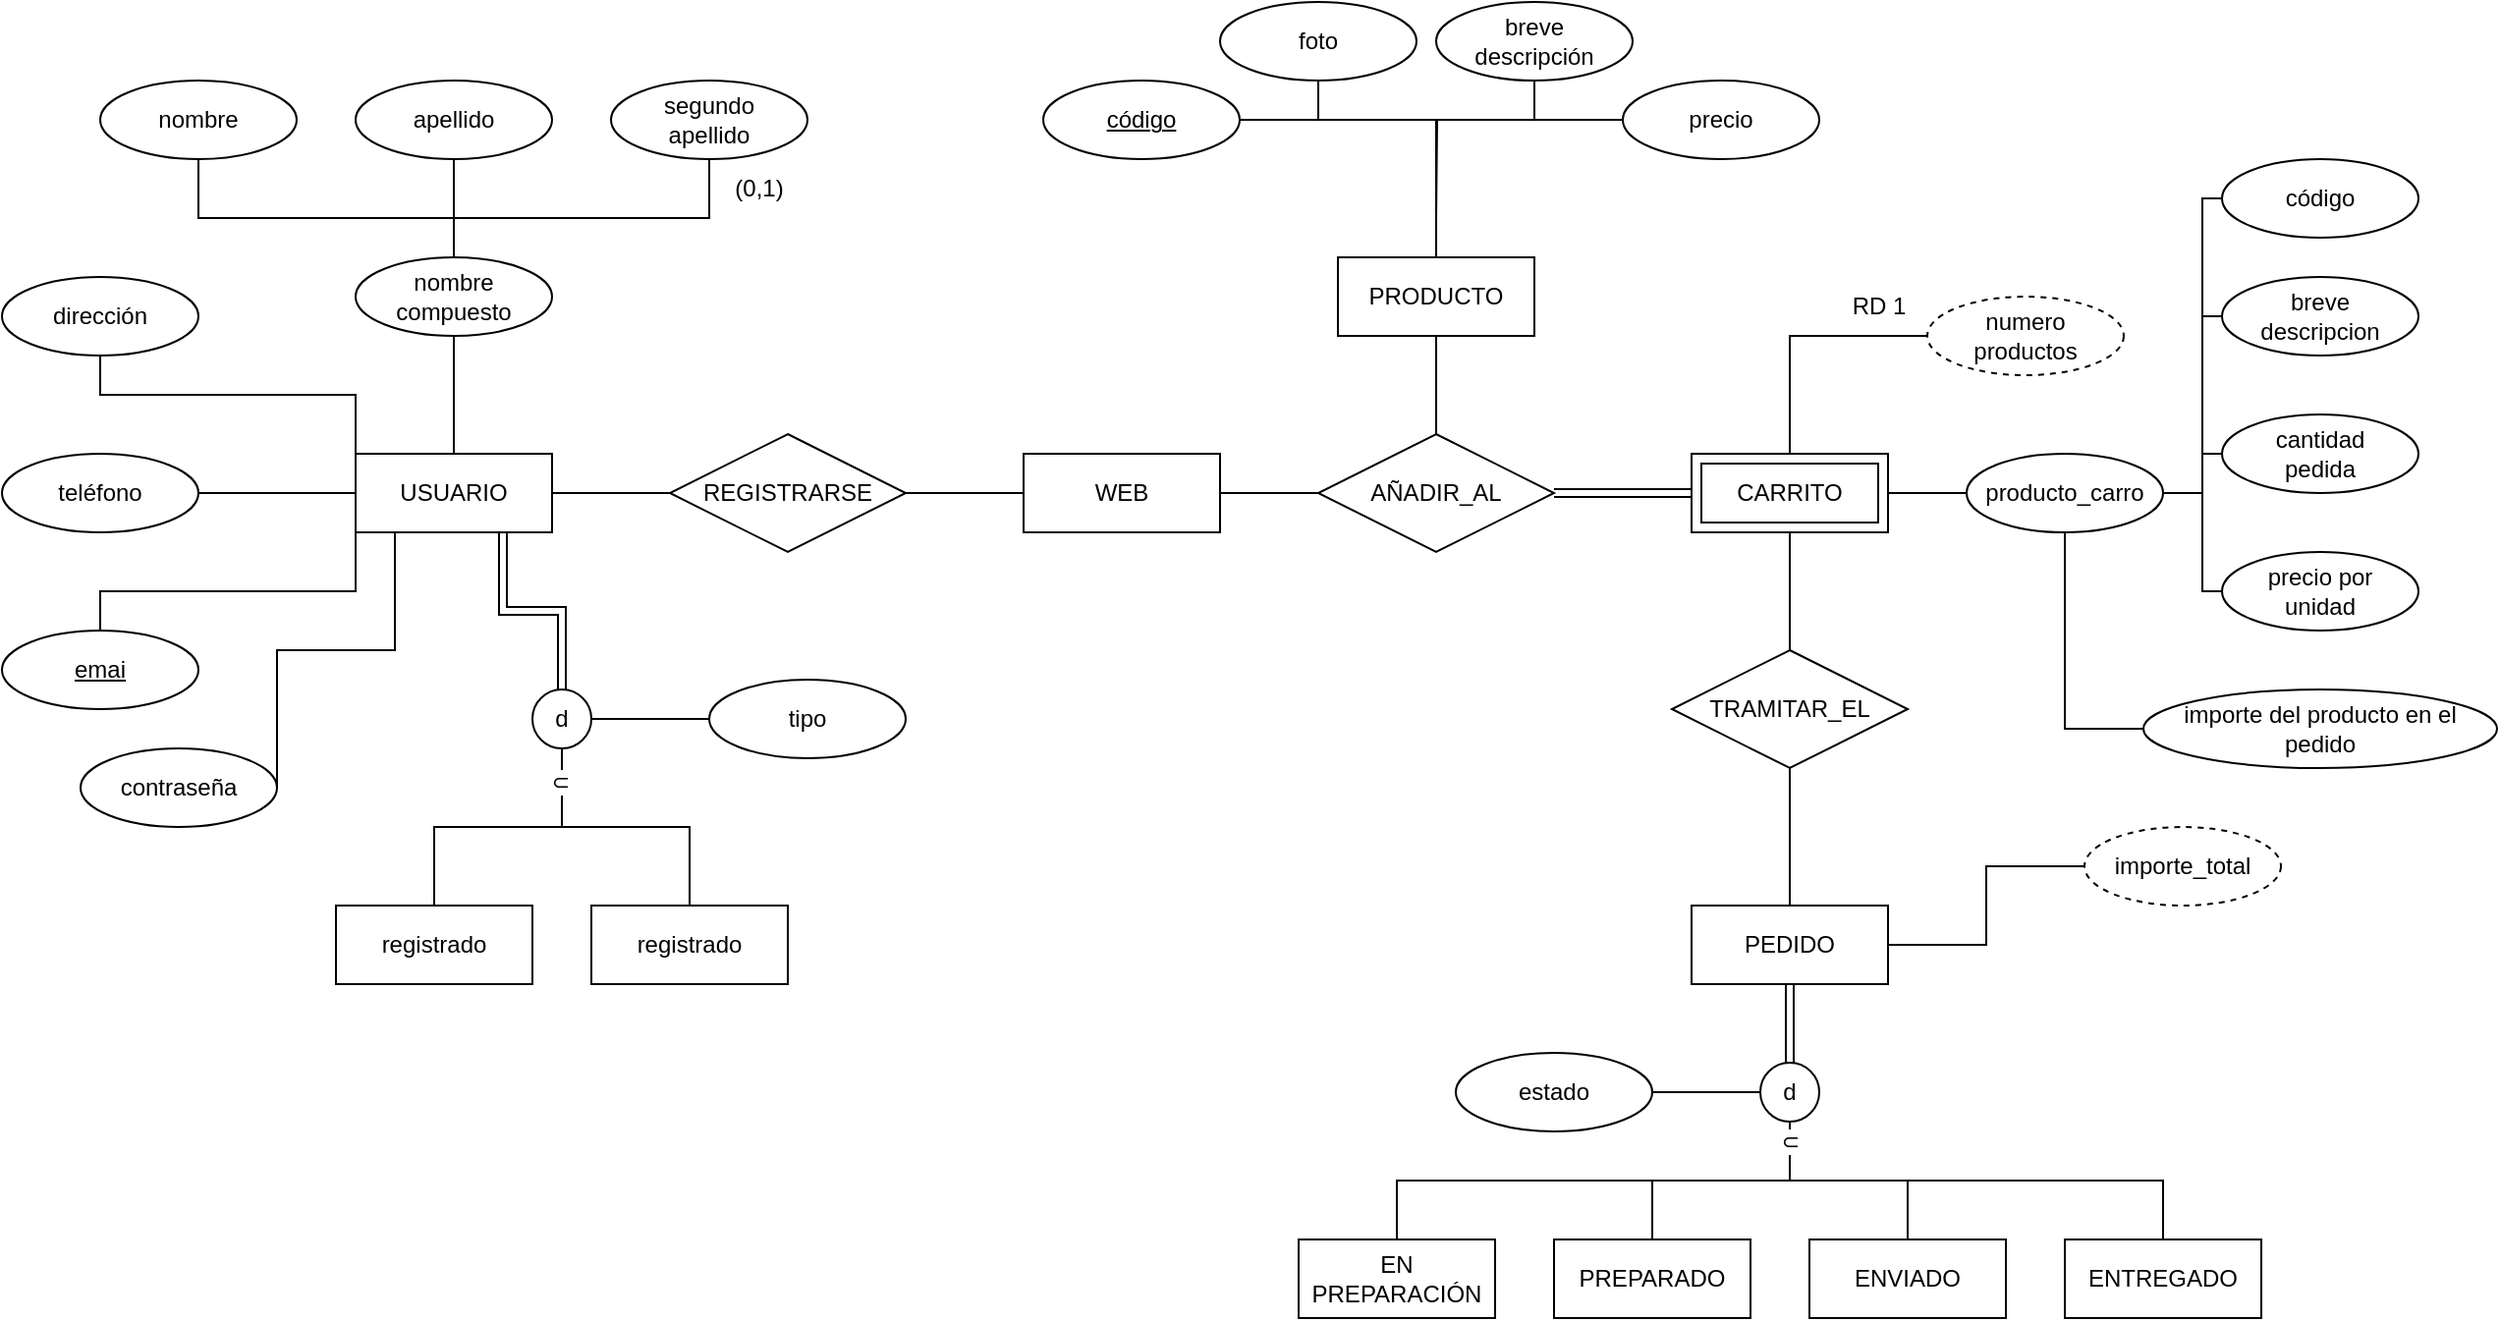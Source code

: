 <mxfile version="20.8.20" type="github">
  <diagram name="Página-1" id="H3J9FWXN0q95DTH0rRs8">
    <mxGraphModel dx="1750" dy="1032" grid="1" gridSize="10" guides="1" tooltips="1" connect="1" arrows="1" fold="1" page="1" pageScale="1" pageWidth="1654" pageHeight="1169" background="none" math="0" shadow="0">
      <root>
        <mxCell id="0" />
        <mxCell id="1" parent="0" />
        <mxCell id="3mSW8cx6iBZY5WVpWIEB-1" value="PEDIDO" style="whiteSpace=wrap;html=1;align=center;" vertex="1" parent="1">
          <mxGeometry x="1090" y="530" width="100" height="40" as="geometry" />
        </mxCell>
        <mxCell id="3mSW8cx6iBZY5WVpWIEB-14" style="edgeStyle=orthogonalEdgeStyle;rounded=0;orthogonalLoop=1;jettySize=auto;html=1;exitX=0.5;exitY=0;exitDx=0;exitDy=0;entryX=0.5;entryY=1;entryDx=0;entryDy=0;endArrow=none;endFill=0;" edge="1" parent="1" source="3mSW8cx6iBZY5WVpWIEB-4" target="3mSW8cx6iBZY5WVpWIEB-8">
          <mxGeometry relative="1" as="geometry" />
        </mxCell>
        <mxCell id="3mSW8cx6iBZY5WVpWIEB-4" value="EN PREPARACIÓN" style="whiteSpace=wrap;html=1;align=center;" vertex="1" parent="1">
          <mxGeometry x="890" y="700" width="100" height="40" as="geometry" />
        </mxCell>
        <mxCell id="3mSW8cx6iBZY5WVpWIEB-13" style="edgeStyle=orthogonalEdgeStyle;rounded=0;orthogonalLoop=1;jettySize=auto;html=1;exitX=0.5;exitY=0;exitDx=0;exitDy=0;entryX=0.5;entryY=1;entryDx=0;entryDy=0;endArrow=none;endFill=0;" edge="1" parent="1" source="3mSW8cx6iBZY5WVpWIEB-5" target="3mSW8cx6iBZY5WVpWIEB-8">
          <mxGeometry relative="1" as="geometry" />
        </mxCell>
        <mxCell id="3mSW8cx6iBZY5WVpWIEB-5" value="PREPARADO" style="whiteSpace=wrap;html=1;align=center;" vertex="1" parent="1">
          <mxGeometry x="1020" y="700" width="100" height="40" as="geometry" />
        </mxCell>
        <mxCell id="3mSW8cx6iBZY5WVpWIEB-12" style="edgeStyle=orthogonalEdgeStyle;rounded=0;orthogonalLoop=1;jettySize=auto;html=1;exitX=0.5;exitY=0;exitDx=0;exitDy=0;entryX=0.5;entryY=1;entryDx=0;entryDy=0;endArrow=none;endFill=0;" edge="1" parent="1" source="3mSW8cx6iBZY5WVpWIEB-6" target="3mSW8cx6iBZY5WVpWIEB-8">
          <mxGeometry relative="1" as="geometry" />
        </mxCell>
        <mxCell id="3mSW8cx6iBZY5WVpWIEB-6" value="ENVIADO" style="whiteSpace=wrap;html=1;align=center;" vertex="1" parent="1">
          <mxGeometry x="1150" y="700" width="100" height="40" as="geometry" />
        </mxCell>
        <mxCell id="3mSW8cx6iBZY5WVpWIEB-7" value="ENTREGADO" style="whiteSpace=wrap;html=1;align=center;" vertex="1" parent="1">
          <mxGeometry x="1280" y="700" width="100" height="40" as="geometry" />
        </mxCell>
        <mxCell id="3mSW8cx6iBZY5WVpWIEB-9" value="" style="edgeStyle=orthogonalEdgeStyle;rounded=0;orthogonalLoop=1;jettySize=auto;html=1;endArrow=none;endFill=0;shape=link;" edge="1" parent="1" source="3mSW8cx6iBZY5WVpWIEB-8" target="3mSW8cx6iBZY5WVpWIEB-1">
          <mxGeometry relative="1" as="geometry" />
        </mxCell>
        <mxCell id="3mSW8cx6iBZY5WVpWIEB-8" value="d" style="ellipse;whiteSpace=wrap;html=1;aspect=fixed;" vertex="1" parent="1">
          <mxGeometry x="1125" y="610" width="30" height="30" as="geometry" />
        </mxCell>
        <mxCell id="3mSW8cx6iBZY5WVpWIEB-11" value="⊂" style="edgeStyle=orthogonalEdgeStyle;rounded=0;orthogonalLoop=1;jettySize=auto;html=1;exitX=0.5;exitY=1;exitDx=0;exitDy=0;endArrow=none;endFill=0;entryX=0.5;entryY=0;entryDx=0;entryDy=0;entryPerimeter=0;" edge="1" parent="1" source="3mSW8cx6iBZY5WVpWIEB-8" target="3mSW8cx6iBZY5WVpWIEB-7">
          <mxGeometry x="-0.92" relative="1" as="geometry">
            <Array as="points">
              <mxPoint x="1140" y="670" />
              <mxPoint x="1330" y="670" />
            </Array>
            <mxPoint as="offset" />
          </mxGeometry>
        </mxCell>
        <mxCell id="3mSW8cx6iBZY5WVpWIEB-16" value="" style="edgeStyle=orthogonalEdgeStyle;rounded=0;orthogonalLoop=1;jettySize=auto;html=1;endArrow=none;endFill=0;" edge="1" parent="1" source="3mSW8cx6iBZY5WVpWIEB-15" target="3mSW8cx6iBZY5WVpWIEB-8">
          <mxGeometry relative="1" as="geometry" />
        </mxCell>
        <mxCell id="3mSW8cx6iBZY5WVpWIEB-15" value="estado" style="ellipse;whiteSpace=wrap;html=1;align=center;" vertex="1" parent="1">
          <mxGeometry x="970" y="605" width="100" height="40" as="geometry" />
        </mxCell>
        <mxCell id="3mSW8cx6iBZY5WVpWIEB-21" value="" style="edgeStyle=orthogonalEdgeStyle;rounded=0;orthogonalLoop=1;jettySize=auto;html=1;endArrow=none;endFill=0;" edge="1" parent="1" source="3mSW8cx6iBZY5WVpWIEB-17" target="3mSW8cx6iBZY5WVpWIEB-19">
          <mxGeometry relative="1" as="geometry" />
        </mxCell>
        <mxCell id="3mSW8cx6iBZY5WVpWIEB-89" style="edgeStyle=orthogonalEdgeStyle;rounded=0;orthogonalLoop=1;jettySize=auto;html=1;exitX=0.75;exitY=1;exitDx=0;exitDy=0;entryX=0.5;entryY=0;entryDx=0;entryDy=0;endArrow=none;endFill=0;shape=link;" edge="1" parent="1" source="3mSW8cx6iBZY5WVpWIEB-17" target="3mSW8cx6iBZY5WVpWIEB-88">
          <mxGeometry relative="1" as="geometry" />
        </mxCell>
        <mxCell id="3mSW8cx6iBZY5WVpWIEB-17" value="USUARIO" style="whiteSpace=wrap;html=1;align=center;" vertex="1" parent="1">
          <mxGeometry x="410" y="300" width="100" height="40" as="geometry" />
        </mxCell>
        <mxCell id="3mSW8cx6iBZY5WVpWIEB-18" value="WEB" style="whiteSpace=wrap;html=1;align=center;" vertex="1" parent="1">
          <mxGeometry x="750" y="300" width="100" height="40" as="geometry" />
        </mxCell>
        <mxCell id="3mSW8cx6iBZY5WVpWIEB-22" value="" style="edgeStyle=orthogonalEdgeStyle;rounded=0;orthogonalLoop=1;jettySize=auto;html=1;endArrow=none;endFill=0;" edge="1" parent="1" source="3mSW8cx6iBZY5WVpWIEB-19" target="3mSW8cx6iBZY5WVpWIEB-18">
          <mxGeometry relative="1" as="geometry" />
        </mxCell>
        <mxCell id="3mSW8cx6iBZY5WVpWIEB-19" value="REGISTRARSE" style="shape=rhombus;perimeter=rhombusPerimeter;whiteSpace=wrap;html=1;align=center;" vertex="1" parent="1">
          <mxGeometry x="570" y="290" width="120" height="60" as="geometry" />
        </mxCell>
        <mxCell id="3mSW8cx6iBZY5WVpWIEB-29" value="" style="edgeStyle=orthogonalEdgeStyle;rounded=0;orthogonalLoop=1;jettySize=auto;html=1;endArrow=none;endFill=0;" edge="1" parent="1" source="3mSW8cx6iBZY5WVpWIEB-23" target="3mSW8cx6iBZY5WVpWIEB-27">
          <mxGeometry relative="1" as="geometry" />
        </mxCell>
        <mxCell id="3mSW8cx6iBZY5WVpWIEB-69" value="" style="edgeStyle=orthogonalEdgeStyle;rounded=0;orthogonalLoop=1;jettySize=auto;html=1;endArrow=none;endFill=0;" edge="1" parent="1" source="3mSW8cx6iBZY5WVpWIEB-23" target="3mSW8cx6iBZY5WVpWIEB-68">
          <mxGeometry relative="1" as="geometry" />
        </mxCell>
        <mxCell id="3mSW8cx6iBZY5WVpWIEB-23" value="CARRITO" style="shape=ext;margin=3;double=1;whiteSpace=wrap;html=1;align=center;" vertex="1" parent="1">
          <mxGeometry x="1090" y="300" width="100" height="40" as="geometry" />
        </mxCell>
        <mxCell id="3mSW8cx6iBZY5WVpWIEB-25" value="" style="edgeStyle=orthogonalEdgeStyle;rounded=0;orthogonalLoop=1;jettySize=auto;html=1;endArrow=none;endFill=0;" edge="1" parent="1" source="3mSW8cx6iBZY5WVpWIEB-24" target="3mSW8cx6iBZY5WVpWIEB-18">
          <mxGeometry relative="1" as="geometry" />
        </mxCell>
        <mxCell id="3mSW8cx6iBZY5WVpWIEB-26" value="" style="edgeStyle=orthogonalEdgeStyle;rounded=0;orthogonalLoop=1;jettySize=auto;html=1;endArrow=none;endFill=0;shape=link;" edge="1" parent="1" source="3mSW8cx6iBZY5WVpWIEB-24" target="3mSW8cx6iBZY5WVpWIEB-23">
          <mxGeometry relative="1" as="geometry" />
        </mxCell>
        <mxCell id="3mSW8cx6iBZY5WVpWIEB-24" value="AÑADIR_AL" style="shape=rhombus;perimeter=rhombusPerimeter;whiteSpace=wrap;html=1;align=center;" vertex="1" parent="1">
          <mxGeometry x="900" y="290" width="120" height="60" as="geometry" />
        </mxCell>
        <mxCell id="3mSW8cx6iBZY5WVpWIEB-28" value="" style="edgeStyle=orthogonalEdgeStyle;rounded=0;orthogonalLoop=1;jettySize=auto;html=1;endArrow=none;endFill=0;" edge="1" parent="1" source="3mSW8cx6iBZY5WVpWIEB-27" target="3mSW8cx6iBZY5WVpWIEB-1">
          <mxGeometry relative="1" as="geometry" />
        </mxCell>
        <mxCell id="3mSW8cx6iBZY5WVpWIEB-27" value="TRAMITAR_EL" style="shape=rhombus;perimeter=rhombusPerimeter;whiteSpace=wrap;html=1;align=center;" vertex="1" parent="1">
          <mxGeometry x="1080" y="400" width="120" height="60" as="geometry" />
        </mxCell>
        <mxCell id="3mSW8cx6iBZY5WVpWIEB-32" value="" style="edgeStyle=orthogonalEdgeStyle;rounded=0;orthogonalLoop=1;jettySize=auto;html=1;endArrow=none;endFill=0;" edge="1" parent="1" source="3mSW8cx6iBZY5WVpWIEB-31" target="3mSW8cx6iBZY5WVpWIEB-24">
          <mxGeometry relative="1" as="geometry" />
        </mxCell>
        <mxCell id="3mSW8cx6iBZY5WVpWIEB-31" value="PRODUCTO" style="whiteSpace=wrap;html=1;align=center;" vertex="1" parent="1">
          <mxGeometry x="910" y="200" width="100" height="40" as="geometry" />
        </mxCell>
        <mxCell id="3mSW8cx6iBZY5WVpWIEB-37" style="edgeStyle=orthogonalEdgeStyle;rounded=0;orthogonalLoop=1;jettySize=auto;html=1;entryX=0.5;entryY=0;entryDx=0;entryDy=0;endArrow=none;endFill=0;" edge="1" parent="1" source="3mSW8cx6iBZY5WVpWIEB-33" target="3mSW8cx6iBZY5WVpWIEB-31">
          <mxGeometry relative="1" as="geometry" />
        </mxCell>
        <mxCell id="3mSW8cx6iBZY5WVpWIEB-33" value="&lt;u&gt;código&lt;/u&gt;" style="ellipse;whiteSpace=wrap;html=1;align=center;" vertex="1" parent="1">
          <mxGeometry x="760" y="110" width="100" height="40" as="geometry" />
        </mxCell>
        <mxCell id="3mSW8cx6iBZY5WVpWIEB-38" style="edgeStyle=orthogonalEdgeStyle;rounded=0;orthogonalLoop=1;jettySize=auto;html=1;endArrow=none;endFill=0;" edge="1" parent="1" source="3mSW8cx6iBZY5WVpWIEB-34" target="3mSW8cx6iBZY5WVpWIEB-31">
          <mxGeometry relative="1" as="geometry">
            <Array as="points">
              <mxPoint x="900" y="130" />
              <mxPoint x="960" y="130" />
            </Array>
          </mxGeometry>
        </mxCell>
        <mxCell id="3mSW8cx6iBZY5WVpWIEB-34" value="foto" style="ellipse;whiteSpace=wrap;html=1;align=center;" vertex="1" parent="1">
          <mxGeometry x="850" y="70" width="100" height="40" as="geometry" />
        </mxCell>
        <mxCell id="3mSW8cx6iBZY5WVpWIEB-40" style="edgeStyle=orthogonalEdgeStyle;rounded=0;orthogonalLoop=1;jettySize=auto;html=1;endArrow=none;endFill=0;" edge="1" parent="1" source="3mSW8cx6iBZY5WVpWIEB-35">
          <mxGeometry relative="1" as="geometry">
            <mxPoint x="960" y="180" as="targetPoint" />
            <Array as="points">
              <mxPoint x="1010" y="130" />
              <mxPoint x="960" y="130" />
            </Array>
          </mxGeometry>
        </mxCell>
        <mxCell id="3mSW8cx6iBZY5WVpWIEB-35" value="breve&lt;br&gt;descripción" style="ellipse;whiteSpace=wrap;html=1;align=center;" vertex="1" parent="1">
          <mxGeometry x="960" y="70" width="100" height="40" as="geometry" />
        </mxCell>
        <mxCell id="3mSW8cx6iBZY5WVpWIEB-41" style="edgeStyle=orthogonalEdgeStyle;rounded=0;orthogonalLoop=1;jettySize=auto;html=1;endArrow=none;endFill=0;" edge="1" parent="1" source="3mSW8cx6iBZY5WVpWIEB-36">
          <mxGeometry relative="1" as="geometry">
            <mxPoint x="960" y="180" as="targetPoint" />
          </mxGeometry>
        </mxCell>
        <mxCell id="3mSW8cx6iBZY5WVpWIEB-36" value="precio" style="ellipse;whiteSpace=wrap;html=1;align=center;" vertex="1" parent="1">
          <mxGeometry x="1055" y="110" width="100" height="40" as="geometry" />
        </mxCell>
        <mxCell id="3mSW8cx6iBZY5WVpWIEB-48" style="edgeStyle=orthogonalEdgeStyle;rounded=0;orthogonalLoop=1;jettySize=auto;html=1;entryX=0;entryY=0;entryDx=0;entryDy=0;endArrow=none;endFill=0;" edge="1" parent="1" source="3mSW8cx6iBZY5WVpWIEB-42" target="3mSW8cx6iBZY5WVpWIEB-17">
          <mxGeometry relative="1" as="geometry">
            <Array as="points">
              <mxPoint x="280" y="270" />
              <mxPoint x="410" y="270" />
            </Array>
          </mxGeometry>
        </mxCell>
        <mxCell id="3mSW8cx6iBZY5WVpWIEB-42" value="dirección" style="ellipse;whiteSpace=wrap;html=1;align=center;" vertex="1" parent="1">
          <mxGeometry x="230" y="210" width="100" height="40" as="geometry" />
        </mxCell>
        <mxCell id="3mSW8cx6iBZY5WVpWIEB-49" value="" style="edgeStyle=orthogonalEdgeStyle;rounded=0;orthogonalLoop=1;jettySize=auto;html=1;endArrow=none;endFill=0;" edge="1" parent="1" source="3mSW8cx6iBZY5WVpWIEB-43" target="3mSW8cx6iBZY5WVpWIEB-17">
          <mxGeometry relative="1" as="geometry" />
        </mxCell>
        <mxCell id="3mSW8cx6iBZY5WVpWIEB-43" value="teléfono" style="ellipse;whiteSpace=wrap;html=1;align=center;" vertex="1" parent="1">
          <mxGeometry x="230" y="300" width="100" height="40" as="geometry" />
        </mxCell>
        <mxCell id="3mSW8cx6iBZY5WVpWIEB-50" style="edgeStyle=orthogonalEdgeStyle;rounded=0;orthogonalLoop=1;jettySize=auto;html=1;entryX=0;entryY=1;entryDx=0;entryDy=0;endArrow=none;endFill=0;" edge="1" parent="1" source="3mSW8cx6iBZY5WVpWIEB-44" target="3mSW8cx6iBZY5WVpWIEB-17">
          <mxGeometry relative="1" as="geometry">
            <Array as="points">
              <mxPoint x="280" y="370" />
              <mxPoint x="410" y="370" />
            </Array>
          </mxGeometry>
        </mxCell>
        <mxCell id="3mSW8cx6iBZY5WVpWIEB-44" value="&lt;u&gt;emai&lt;/u&gt;" style="ellipse;whiteSpace=wrap;html=1;align=center;" vertex="1" parent="1">
          <mxGeometry x="230" y="390" width="100" height="40" as="geometry" />
        </mxCell>
        <mxCell id="3mSW8cx6iBZY5WVpWIEB-51" value="" style="edgeStyle=orthogonalEdgeStyle;rounded=0;orthogonalLoop=1;jettySize=auto;html=1;endArrow=none;endFill=0;" edge="1" parent="1" source="3mSW8cx6iBZY5WVpWIEB-45" target="3mSW8cx6iBZY5WVpWIEB-17">
          <mxGeometry relative="1" as="geometry">
            <Array as="points">
              <mxPoint x="370" y="400" />
              <mxPoint x="430" y="400" />
            </Array>
          </mxGeometry>
        </mxCell>
        <mxCell id="3mSW8cx6iBZY5WVpWIEB-45" value="contraseña" style="ellipse;whiteSpace=wrap;html=1;align=center;" vertex="1" parent="1">
          <mxGeometry x="270" y="450" width="100" height="40" as="geometry" />
        </mxCell>
        <mxCell id="3mSW8cx6iBZY5WVpWIEB-47" value="" style="edgeStyle=orthogonalEdgeStyle;rounded=0;orthogonalLoop=1;jettySize=auto;html=1;endArrow=none;endFill=0;" edge="1" parent="1" source="3mSW8cx6iBZY5WVpWIEB-46" target="3mSW8cx6iBZY5WVpWIEB-17">
          <mxGeometry relative="1" as="geometry" />
        </mxCell>
        <mxCell id="3mSW8cx6iBZY5WVpWIEB-46" value="nombre&lt;br&gt;compuesto" style="ellipse;whiteSpace=wrap;html=1;align=center;" vertex="1" parent="1">
          <mxGeometry x="410" y="200" width="100" height="40" as="geometry" />
        </mxCell>
        <mxCell id="3mSW8cx6iBZY5WVpWIEB-55" style="edgeStyle=orthogonalEdgeStyle;rounded=0;orthogonalLoop=1;jettySize=auto;html=1;entryX=0.5;entryY=0;entryDx=0;entryDy=0;endArrow=none;endFill=0;" edge="1" parent="1" source="3mSW8cx6iBZY5WVpWIEB-52" target="3mSW8cx6iBZY5WVpWIEB-46">
          <mxGeometry relative="1" as="geometry">
            <Array as="points">
              <mxPoint x="330" y="180" />
              <mxPoint x="460" y="180" />
            </Array>
          </mxGeometry>
        </mxCell>
        <mxCell id="3mSW8cx6iBZY5WVpWIEB-52" value="nombre" style="ellipse;whiteSpace=wrap;html=1;align=center;" vertex="1" parent="1">
          <mxGeometry x="280" y="110" width="100" height="40" as="geometry" />
        </mxCell>
        <mxCell id="3mSW8cx6iBZY5WVpWIEB-57" value="" style="edgeStyle=orthogonalEdgeStyle;rounded=0;orthogonalLoop=1;jettySize=auto;html=1;endArrow=none;endFill=0;" edge="1" parent="1" source="3mSW8cx6iBZY5WVpWIEB-53" target="3mSW8cx6iBZY5WVpWIEB-46">
          <mxGeometry relative="1" as="geometry" />
        </mxCell>
        <mxCell id="3mSW8cx6iBZY5WVpWIEB-53" value="apellido" style="ellipse;whiteSpace=wrap;html=1;align=center;" vertex="1" parent="1">
          <mxGeometry x="410" y="110" width="100" height="40" as="geometry" />
        </mxCell>
        <mxCell id="3mSW8cx6iBZY5WVpWIEB-56" style="edgeStyle=orthogonalEdgeStyle;rounded=0;orthogonalLoop=1;jettySize=auto;html=1;entryX=0.5;entryY=0;entryDx=0;entryDy=0;endArrow=none;endFill=0;" edge="1" parent="1" source="3mSW8cx6iBZY5WVpWIEB-54" target="3mSW8cx6iBZY5WVpWIEB-46">
          <mxGeometry relative="1" as="geometry">
            <Array as="points">
              <mxPoint x="590" y="180" />
              <mxPoint x="460" y="180" />
            </Array>
          </mxGeometry>
        </mxCell>
        <mxCell id="3mSW8cx6iBZY5WVpWIEB-54" value="segundo&lt;br&gt;apellido" style="ellipse;whiteSpace=wrap;html=1;align=center;" vertex="1" parent="1">
          <mxGeometry x="540" y="110" width="100" height="40" as="geometry" />
        </mxCell>
        <mxCell id="3mSW8cx6iBZY5WVpWIEB-58" value="(0,1)" style="text;html=1;align=center;verticalAlign=middle;resizable=0;points=[];autosize=1;strokeColor=none;fillColor=none;" vertex="1" parent="1">
          <mxGeometry x="590" y="150" width="50" height="30" as="geometry" />
        </mxCell>
        <mxCell id="3mSW8cx6iBZY5WVpWIEB-63" style="edgeStyle=orthogonalEdgeStyle;rounded=0;orthogonalLoop=1;jettySize=auto;html=1;entryX=0.5;entryY=0;entryDx=0;entryDy=0;endArrow=none;endFill=0;" edge="1" parent="1" source="3mSW8cx6iBZY5WVpWIEB-62" target="3mSW8cx6iBZY5WVpWIEB-23">
          <mxGeometry relative="1" as="geometry" />
        </mxCell>
        <mxCell id="3mSW8cx6iBZY5WVpWIEB-62" value="numero&lt;br&gt;productos" style="ellipse;whiteSpace=wrap;html=1;align=center;dashed=1;" vertex="1" parent="1">
          <mxGeometry x="1210" y="220" width="100" height="40" as="geometry" />
        </mxCell>
        <mxCell id="3mSW8cx6iBZY5WVpWIEB-64" value="RD 1" style="text;html=1;align=center;verticalAlign=middle;resizable=0;points=[];autosize=1;strokeColor=none;fillColor=none;" vertex="1" parent="1">
          <mxGeometry x="1160" y="210" width="50" height="30" as="geometry" />
        </mxCell>
        <mxCell id="3mSW8cx6iBZY5WVpWIEB-66" value="" style="edgeStyle=orthogonalEdgeStyle;rounded=0;orthogonalLoop=1;jettySize=auto;html=1;endArrow=none;endFill=0;" edge="1" parent="1" source="3mSW8cx6iBZY5WVpWIEB-65" target="3mSW8cx6iBZY5WVpWIEB-1">
          <mxGeometry relative="1" as="geometry" />
        </mxCell>
        <mxCell id="3mSW8cx6iBZY5WVpWIEB-65" value="importe_total" style="ellipse;whiteSpace=wrap;html=1;align=center;dashed=1;" vertex="1" parent="1">
          <mxGeometry x="1290" y="490" width="100" height="40" as="geometry" />
        </mxCell>
        <mxCell id="3mSW8cx6iBZY5WVpWIEB-77" style="edgeStyle=orthogonalEdgeStyle;rounded=0;orthogonalLoop=1;jettySize=auto;html=1;entryX=0;entryY=0.5;entryDx=0;entryDy=0;endArrow=none;endFill=0;" edge="1" parent="1" source="3mSW8cx6iBZY5WVpWIEB-68" target="3mSW8cx6iBZY5WVpWIEB-75">
          <mxGeometry relative="1" as="geometry" />
        </mxCell>
        <mxCell id="3mSW8cx6iBZY5WVpWIEB-78" style="edgeStyle=orthogonalEdgeStyle;rounded=0;orthogonalLoop=1;jettySize=auto;html=1;entryX=0;entryY=0.5;entryDx=0;entryDy=0;endArrow=none;endFill=0;" edge="1" parent="1" source="3mSW8cx6iBZY5WVpWIEB-68" target="3mSW8cx6iBZY5WVpWIEB-74">
          <mxGeometry relative="1" as="geometry">
            <Array as="points">
              <mxPoint x="1350" y="320" />
              <mxPoint x="1350" y="370" />
            </Array>
          </mxGeometry>
        </mxCell>
        <mxCell id="3mSW8cx6iBZY5WVpWIEB-79" style="edgeStyle=orthogonalEdgeStyle;rounded=0;orthogonalLoop=1;jettySize=auto;html=1;entryX=0;entryY=0.5;entryDx=0;entryDy=0;endArrow=none;endFill=0;" edge="1" parent="1" source="3mSW8cx6iBZY5WVpWIEB-68" target="3mSW8cx6iBZY5WVpWIEB-73">
          <mxGeometry relative="1" as="geometry" />
        </mxCell>
        <mxCell id="3mSW8cx6iBZY5WVpWIEB-80" style="edgeStyle=orthogonalEdgeStyle;rounded=0;orthogonalLoop=1;jettySize=auto;html=1;entryX=0;entryY=0.5;entryDx=0;entryDy=0;endArrow=none;endFill=0;" edge="1" parent="1" source="3mSW8cx6iBZY5WVpWIEB-68" target="3mSW8cx6iBZY5WVpWIEB-71">
          <mxGeometry relative="1" as="geometry">
            <Array as="points">
              <mxPoint x="1350" y="320" />
              <mxPoint x="1350" y="230" />
            </Array>
          </mxGeometry>
        </mxCell>
        <mxCell id="3mSW8cx6iBZY5WVpWIEB-81" style="edgeStyle=orthogonalEdgeStyle;rounded=0;orthogonalLoop=1;jettySize=auto;html=1;entryX=0;entryY=0.5;entryDx=0;entryDy=0;endArrow=none;endFill=0;" edge="1" parent="1" source="3mSW8cx6iBZY5WVpWIEB-68" target="3mSW8cx6iBZY5WVpWIEB-70">
          <mxGeometry relative="1" as="geometry">
            <Array as="points">
              <mxPoint x="1350" y="320" />
              <mxPoint x="1350" y="170" />
            </Array>
          </mxGeometry>
        </mxCell>
        <mxCell id="3mSW8cx6iBZY5WVpWIEB-68" value="producto_carro" style="ellipse;whiteSpace=wrap;html=1;align=center;" vertex="1" parent="1">
          <mxGeometry x="1230" y="300" width="100" height="40" as="geometry" />
        </mxCell>
        <mxCell id="3mSW8cx6iBZY5WVpWIEB-70" value="código" style="ellipse;whiteSpace=wrap;html=1;align=center;" vertex="1" parent="1">
          <mxGeometry x="1360" y="150" width="100" height="40" as="geometry" />
        </mxCell>
        <mxCell id="3mSW8cx6iBZY5WVpWIEB-71" value="breve&lt;br&gt;descripcion" style="ellipse;whiteSpace=wrap;html=1;align=center;" vertex="1" parent="1">
          <mxGeometry x="1360" y="210" width="100" height="40" as="geometry" />
        </mxCell>
        <mxCell id="3mSW8cx6iBZY5WVpWIEB-73" value="cantidad&lt;br&gt;pedida" style="ellipse;whiteSpace=wrap;html=1;align=center;" vertex="1" parent="1">
          <mxGeometry x="1360" y="280" width="100" height="40" as="geometry" />
        </mxCell>
        <mxCell id="3mSW8cx6iBZY5WVpWIEB-74" value="precio por&lt;br&gt;unidad" style="ellipse;whiteSpace=wrap;html=1;align=center;" vertex="1" parent="1">
          <mxGeometry x="1360" y="350" width="100" height="40" as="geometry" />
        </mxCell>
        <mxCell id="3mSW8cx6iBZY5WVpWIEB-75" value="importe del producto en el pedido" style="ellipse;whiteSpace=wrap;html=1;align=center;" vertex="1" parent="1">
          <mxGeometry x="1320" y="420" width="180" height="40" as="geometry" />
        </mxCell>
        <mxCell id="3mSW8cx6iBZY5WVpWIEB-92" style="edgeStyle=orthogonalEdgeStyle;rounded=0;orthogonalLoop=1;jettySize=auto;html=1;entryX=0.5;entryY=0;entryDx=0;entryDy=0;endArrow=none;endFill=0;" edge="1" parent="1" source="3mSW8cx6iBZY5WVpWIEB-88" target="3mSW8cx6iBZY5WVpWIEB-90">
          <mxGeometry relative="1" as="geometry" />
        </mxCell>
        <mxCell id="3mSW8cx6iBZY5WVpWIEB-93" style="edgeStyle=orthogonalEdgeStyle;rounded=0;orthogonalLoop=1;jettySize=auto;html=1;exitX=0.5;exitY=1;exitDx=0;exitDy=0;endArrow=none;endFill=0;" edge="1" parent="1" source="3mSW8cx6iBZY5WVpWIEB-88" target="3mSW8cx6iBZY5WVpWIEB-91">
          <mxGeometry relative="1" as="geometry" />
        </mxCell>
        <mxCell id="3mSW8cx6iBZY5WVpWIEB-98" value="⊂" style="edgeLabel;html=1;align=center;verticalAlign=middle;resizable=0;points=[];" vertex="1" connectable="0" parent="3mSW8cx6iBZY5WVpWIEB-93">
          <mxGeometry x="-0.765" y="-1" relative="1" as="geometry">
            <mxPoint as="offset" />
          </mxGeometry>
        </mxCell>
        <mxCell id="3mSW8cx6iBZY5WVpWIEB-95" style="edgeStyle=orthogonalEdgeStyle;rounded=0;orthogonalLoop=1;jettySize=auto;html=1;endArrow=none;endFill=0;" edge="1" parent="1" source="3mSW8cx6iBZY5WVpWIEB-88">
          <mxGeometry relative="1" as="geometry">
            <mxPoint x="625" y="435" as="targetPoint" />
          </mxGeometry>
        </mxCell>
        <mxCell id="3mSW8cx6iBZY5WVpWIEB-88" value="d" style="ellipse;whiteSpace=wrap;html=1;aspect=fixed;" vertex="1" parent="1">
          <mxGeometry x="500" y="420" width="30" height="30" as="geometry" />
        </mxCell>
        <mxCell id="3mSW8cx6iBZY5WVpWIEB-90" value="registrado" style="whiteSpace=wrap;html=1;align=center;" vertex="1" parent="1">
          <mxGeometry x="400" y="530" width="100" height="40" as="geometry" />
        </mxCell>
        <mxCell id="3mSW8cx6iBZY5WVpWIEB-91" value="registrado" style="whiteSpace=wrap;html=1;align=center;" vertex="1" parent="1">
          <mxGeometry x="530" y="530" width="100" height="40" as="geometry" />
        </mxCell>
        <mxCell id="3mSW8cx6iBZY5WVpWIEB-96" value="tipo" style="ellipse;whiteSpace=wrap;html=1;align=center;" vertex="1" parent="1">
          <mxGeometry x="590" y="415" width="100" height="40" as="geometry" />
        </mxCell>
      </root>
    </mxGraphModel>
  </diagram>
</mxfile>
